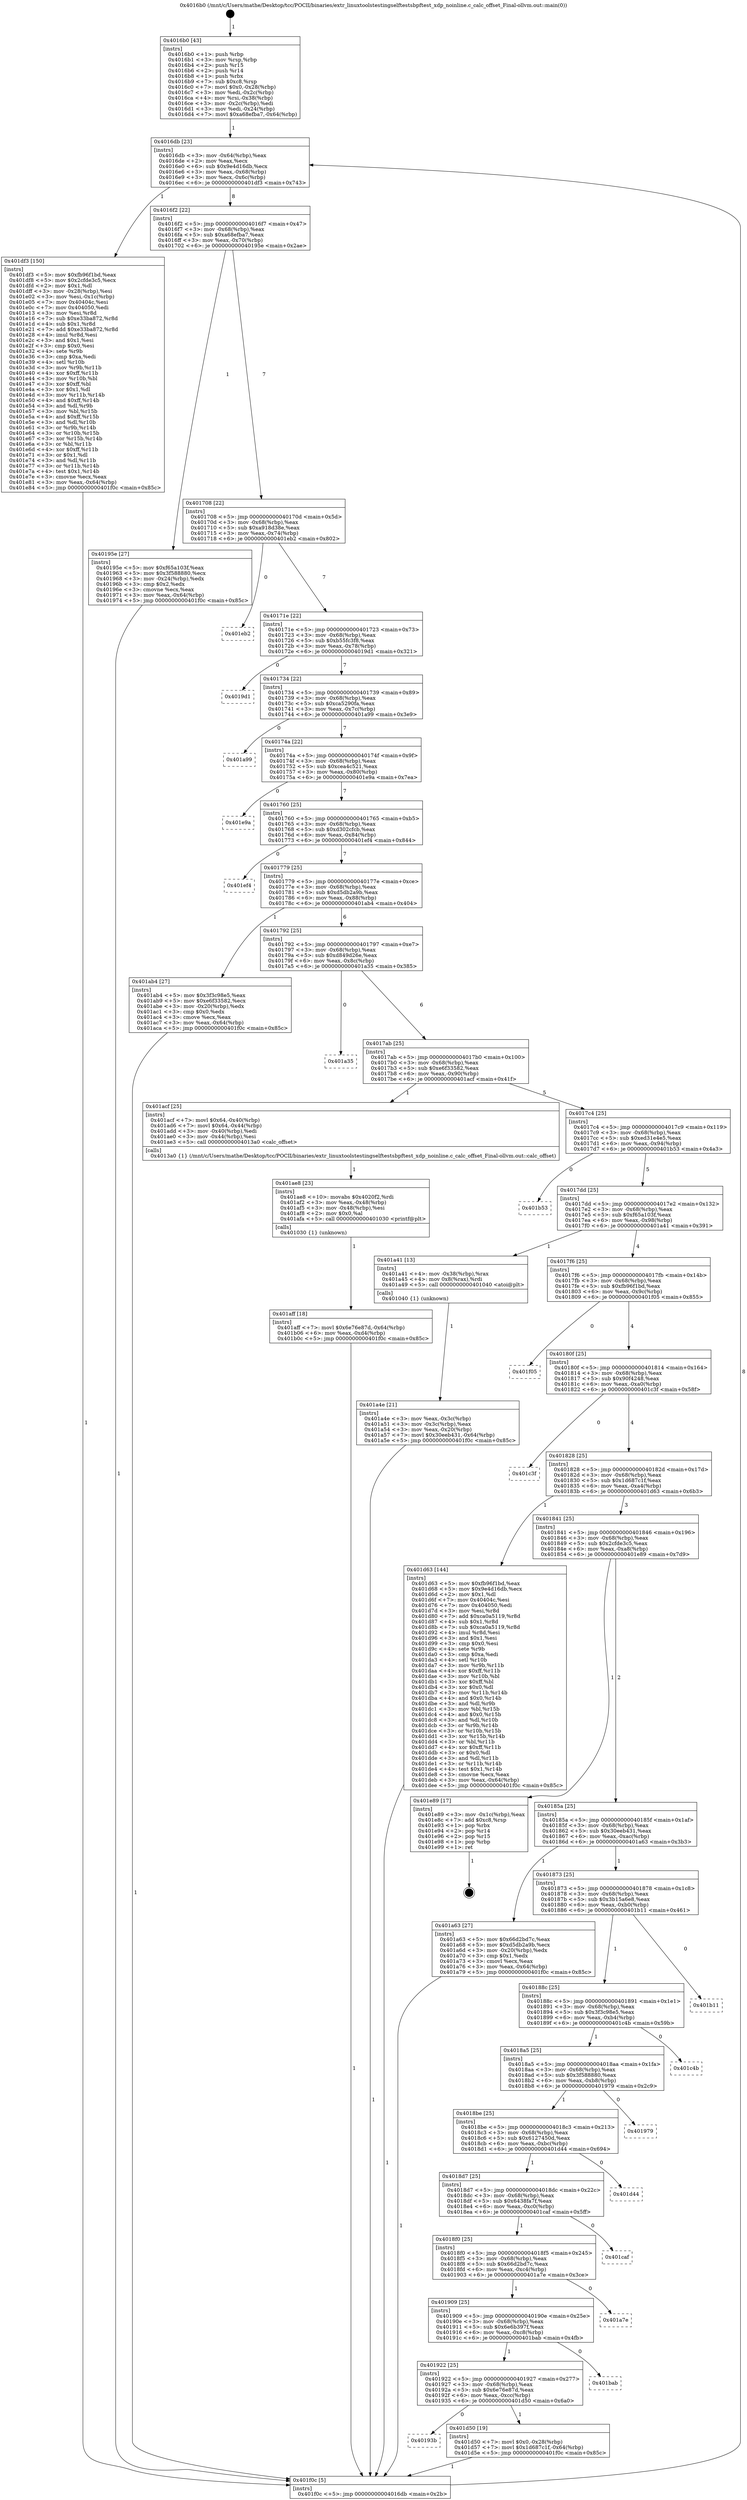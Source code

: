 digraph "0x4016b0" {
  label = "0x4016b0 (/mnt/c/Users/mathe/Desktop/tcc/POCII/binaries/extr_linuxtoolstestingselftestsbpftest_xdp_noinline.c_calc_offset_Final-ollvm.out::main(0))"
  labelloc = "t"
  node[shape=record]

  Entry [label="",width=0.3,height=0.3,shape=circle,fillcolor=black,style=filled]
  "0x4016db" [label="{
     0x4016db [23]\l
     | [instrs]\l
     &nbsp;&nbsp;0x4016db \<+3\>: mov -0x64(%rbp),%eax\l
     &nbsp;&nbsp;0x4016de \<+2\>: mov %eax,%ecx\l
     &nbsp;&nbsp;0x4016e0 \<+6\>: sub $0x9e4d16db,%ecx\l
     &nbsp;&nbsp;0x4016e6 \<+3\>: mov %eax,-0x68(%rbp)\l
     &nbsp;&nbsp;0x4016e9 \<+3\>: mov %ecx,-0x6c(%rbp)\l
     &nbsp;&nbsp;0x4016ec \<+6\>: je 0000000000401df3 \<main+0x743\>\l
  }"]
  "0x401df3" [label="{
     0x401df3 [150]\l
     | [instrs]\l
     &nbsp;&nbsp;0x401df3 \<+5\>: mov $0xfb96f1bd,%eax\l
     &nbsp;&nbsp;0x401df8 \<+5\>: mov $0x2cfde3c5,%ecx\l
     &nbsp;&nbsp;0x401dfd \<+2\>: mov $0x1,%dl\l
     &nbsp;&nbsp;0x401dff \<+3\>: mov -0x28(%rbp),%esi\l
     &nbsp;&nbsp;0x401e02 \<+3\>: mov %esi,-0x1c(%rbp)\l
     &nbsp;&nbsp;0x401e05 \<+7\>: mov 0x40404c,%esi\l
     &nbsp;&nbsp;0x401e0c \<+7\>: mov 0x404050,%edi\l
     &nbsp;&nbsp;0x401e13 \<+3\>: mov %esi,%r8d\l
     &nbsp;&nbsp;0x401e16 \<+7\>: sub $0xe33ba872,%r8d\l
     &nbsp;&nbsp;0x401e1d \<+4\>: sub $0x1,%r8d\l
     &nbsp;&nbsp;0x401e21 \<+7\>: add $0xe33ba872,%r8d\l
     &nbsp;&nbsp;0x401e28 \<+4\>: imul %r8d,%esi\l
     &nbsp;&nbsp;0x401e2c \<+3\>: and $0x1,%esi\l
     &nbsp;&nbsp;0x401e2f \<+3\>: cmp $0x0,%esi\l
     &nbsp;&nbsp;0x401e32 \<+4\>: sete %r9b\l
     &nbsp;&nbsp;0x401e36 \<+3\>: cmp $0xa,%edi\l
     &nbsp;&nbsp;0x401e39 \<+4\>: setl %r10b\l
     &nbsp;&nbsp;0x401e3d \<+3\>: mov %r9b,%r11b\l
     &nbsp;&nbsp;0x401e40 \<+4\>: xor $0xff,%r11b\l
     &nbsp;&nbsp;0x401e44 \<+3\>: mov %r10b,%bl\l
     &nbsp;&nbsp;0x401e47 \<+3\>: xor $0xff,%bl\l
     &nbsp;&nbsp;0x401e4a \<+3\>: xor $0x1,%dl\l
     &nbsp;&nbsp;0x401e4d \<+3\>: mov %r11b,%r14b\l
     &nbsp;&nbsp;0x401e50 \<+4\>: and $0xff,%r14b\l
     &nbsp;&nbsp;0x401e54 \<+3\>: and %dl,%r9b\l
     &nbsp;&nbsp;0x401e57 \<+3\>: mov %bl,%r15b\l
     &nbsp;&nbsp;0x401e5a \<+4\>: and $0xff,%r15b\l
     &nbsp;&nbsp;0x401e5e \<+3\>: and %dl,%r10b\l
     &nbsp;&nbsp;0x401e61 \<+3\>: or %r9b,%r14b\l
     &nbsp;&nbsp;0x401e64 \<+3\>: or %r10b,%r15b\l
     &nbsp;&nbsp;0x401e67 \<+3\>: xor %r15b,%r14b\l
     &nbsp;&nbsp;0x401e6a \<+3\>: or %bl,%r11b\l
     &nbsp;&nbsp;0x401e6d \<+4\>: xor $0xff,%r11b\l
     &nbsp;&nbsp;0x401e71 \<+3\>: or $0x1,%dl\l
     &nbsp;&nbsp;0x401e74 \<+3\>: and %dl,%r11b\l
     &nbsp;&nbsp;0x401e77 \<+3\>: or %r11b,%r14b\l
     &nbsp;&nbsp;0x401e7a \<+4\>: test $0x1,%r14b\l
     &nbsp;&nbsp;0x401e7e \<+3\>: cmovne %ecx,%eax\l
     &nbsp;&nbsp;0x401e81 \<+3\>: mov %eax,-0x64(%rbp)\l
     &nbsp;&nbsp;0x401e84 \<+5\>: jmp 0000000000401f0c \<main+0x85c\>\l
  }"]
  "0x4016f2" [label="{
     0x4016f2 [22]\l
     | [instrs]\l
     &nbsp;&nbsp;0x4016f2 \<+5\>: jmp 00000000004016f7 \<main+0x47\>\l
     &nbsp;&nbsp;0x4016f7 \<+3\>: mov -0x68(%rbp),%eax\l
     &nbsp;&nbsp;0x4016fa \<+5\>: sub $0xa68efba7,%eax\l
     &nbsp;&nbsp;0x4016ff \<+3\>: mov %eax,-0x70(%rbp)\l
     &nbsp;&nbsp;0x401702 \<+6\>: je 000000000040195e \<main+0x2ae\>\l
  }"]
  Exit [label="",width=0.3,height=0.3,shape=circle,fillcolor=black,style=filled,peripheries=2]
  "0x40195e" [label="{
     0x40195e [27]\l
     | [instrs]\l
     &nbsp;&nbsp;0x40195e \<+5\>: mov $0xf65a103f,%eax\l
     &nbsp;&nbsp;0x401963 \<+5\>: mov $0x3f588880,%ecx\l
     &nbsp;&nbsp;0x401968 \<+3\>: mov -0x24(%rbp),%edx\l
     &nbsp;&nbsp;0x40196b \<+3\>: cmp $0x2,%edx\l
     &nbsp;&nbsp;0x40196e \<+3\>: cmovne %ecx,%eax\l
     &nbsp;&nbsp;0x401971 \<+3\>: mov %eax,-0x64(%rbp)\l
     &nbsp;&nbsp;0x401974 \<+5\>: jmp 0000000000401f0c \<main+0x85c\>\l
  }"]
  "0x401708" [label="{
     0x401708 [22]\l
     | [instrs]\l
     &nbsp;&nbsp;0x401708 \<+5\>: jmp 000000000040170d \<main+0x5d\>\l
     &nbsp;&nbsp;0x40170d \<+3\>: mov -0x68(%rbp),%eax\l
     &nbsp;&nbsp;0x401710 \<+5\>: sub $0xa918d38e,%eax\l
     &nbsp;&nbsp;0x401715 \<+3\>: mov %eax,-0x74(%rbp)\l
     &nbsp;&nbsp;0x401718 \<+6\>: je 0000000000401eb2 \<main+0x802\>\l
  }"]
  "0x401f0c" [label="{
     0x401f0c [5]\l
     | [instrs]\l
     &nbsp;&nbsp;0x401f0c \<+5\>: jmp 00000000004016db \<main+0x2b\>\l
  }"]
  "0x4016b0" [label="{
     0x4016b0 [43]\l
     | [instrs]\l
     &nbsp;&nbsp;0x4016b0 \<+1\>: push %rbp\l
     &nbsp;&nbsp;0x4016b1 \<+3\>: mov %rsp,%rbp\l
     &nbsp;&nbsp;0x4016b4 \<+2\>: push %r15\l
     &nbsp;&nbsp;0x4016b6 \<+2\>: push %r14\l
     &nbsp;&nbsp;0x4016b8 \<+1\>: push %rbx\l
     &nbsp;&nbsp;0x4016b9 \<+7\>: sub $0xc8,%rsp\l
     &nbsp;&nbsp;0x4016c0 \<+7\>: movl $0x0,-0x28(%rbp)\l
     &nbsp;&nbsp;0x4016c7 \<+3\>: mov %edi,-0x2c(%rbp)\l
     &nbsp;&nbsp;0x4016ca \<+4\>: mov %rsi,-0x38(%rbp)\l
     &nbsp;&nbsp;0x4016ce \<+3\>: mov -0x2c(%rbp),%edi\l
     &nbsp;&nbsp;0x4016d1 \<+3\>: mov %edi,-0x24(%rbp)\l
     &nbsp;&nbsp;0x4016d4 \<+7\>: movl $0xa68efba7,-0x64(%rbp)\l
  }"]
  "0x40193b" [label="{
     0x40193b\l
  }", style=dashed]
  "0x401eb2" [label="{
     0x401eb2\l
  }", style=dashed]
  "0x40171e" [label="{
     0x40171e [22]\l
     | [instrs]\l
     &nbsp;&nbsp;0x40171e \<+5\>: jmp 0000000000401723 \<main+0x73\>\l
     &nbsp;&nbsp;0x401723 \<+3\>: mov -0x68(%rbp),%eax\l
     &nbsp;&nbsp;0x401726 \<+5\>: sub $0xb55fc3f8,%eax\l
     &nbsp;&nbsp;0x40172b \<+3\>: mov %eax,-0x78(%rbp)\l
     &nbsp;&nbsp;0x40172e \<+6\>: je 00000000004019d1 \<main+0x321\>\l
  }"]
  "0x401d50" [label="{
     0x401d50 [19]\l
     | [instrs]\l
     &nbsp;&nbsp;0x401d50 \<+7\>: movl $0x0,-0x28(%rbp)\l
     &nbsp;&nbsp;0x401d57 \<+7\>: movl $0x1d687c1f,-0x64(%rbp)\l
     &nbsp;&nbsp;0x401d5e \<+5\>: jmp 0000000000401f0c \<main+0x85c\>\l
  }"]
  "0x4019d1" [label="{
     0x4019d1\l
  }", style=dashed]
  "0x401734" [label="{
     0x401734 [22]\l
     | [instrs]\l
     &nbsp;&nbsp;0x401734 \<+5\>: jmp 0000000000401739 \<main+0x89\>\l
     &nbsp;&nbsp;0x401739 \<+3\>: mov -0x68(%rbp),%eax\l
     &nbsp;&nbsp;0x40173c \<+5\>: sub $0xca5290fa,%eax\l
     &nbsp;&nbsp;0x401741 \<+3\>: mov %eax,-0x7c(%rbp)\l
     &nbsp;&nbsp;0x401744 \<+6\>: je 0000000000401a99 \<main+0x3e9\>\l
  }"]
  "0x401922" [label="{
     0x401922 [25]\l
     | [instrs]\l
     &nbsp;&nbsp;0x401922 \<+5\>: jmp 0000000000401927 \<main+0x277\>\l
     &nbsp;&nbsp;0x401927 \<+3\>: mov -0x68(%rbp),%eax\l
     &nbsp;&nbsp;0x40192a \<+5\>: sub $0x6e76e87d,%eax\l
     &nbsp;&nbsp;0x40192f \<+6\>: mov %eax,-0xcc(%rbp)\l
     &nbsp;&nbsp;0x401935 \<+6\>: je 0000000000401d50 \<main+0x6a0\>\l
  }"]
  "0x401a99" [label="{
     0x401a99\l
  }", style=dashed]
  "0x40174a" [label="{
     0x40174a [22]\l
     | [instrs]\l
     &nbsp;&nbsp;0x40174a \<+5\>: jmp 000000000040174f \<main+0x9f\>\l
     &nbsp;&nbsp;0x40174f \<+3\>: mov -0x68(%rbp),%eax\l
     &nbsp;&nbsp;0x401752 \<+5\>: sub $0xcea4c521,%eax\l
     &nbsp;&nbsp;0x401757 \<+3\>: mov %eax,-0x80(%rbp)\l
     &nbsp;&nbsp;0x40175a \<+6\>: je 0000000000401e9a \<main+0x7ea\>\l
  }"]
  "0x401bab" [label="{
     0x401bab\l
  }", style=dashed]
  "0x401e9a" [label="{
     0x401e9a\l
  }", style=dashed]
  "0x401760" [label="{
     0x401760 [25]\l
     | [instrs]\l
     &nbsp;&nbsp;0x401760 \<+5\>: jmp 0000000000401765 \<main+0xb5\>\l
     &nbsp;&nbsp;0x401765 \<+3\>: mov -0x68(%rbp),%eax\l
     &nbsp;&nbsp;0x401768 \<+5\>: sub $0xd302cfcb,%eax\l
     &nbsp;&nbsp;0x40176d \<+6\>: mov %eax,-0x84(%rbp)\l
     &nbsp;&nbsp;0x401773 \<+6\>: je 0000000000401ef4 \<main+0x844\>\l
  }"]
  "0x401909" [label="{
     0x401909 [25]\l
     | [instrs]\l
     &nbsp;&nbsp;0x401909 \<+5\>: jmp 000000000040190e \<main+0x25e\>\l
     &nbsp;&nbsp;0x40190e \<+3\>: mov -0x68(%rbp),%eax\l
     &nbsp;&nbsp;0x401911 \<+5\>: sub $0x6e6b397f,%eax\l
     &nbsp;&nbsp;0x401916 \<+6\>: mov %eax,-0xc8(%rbp)\l
     &nbsp;&nbsp;0x40191c \<+6\>: je 0000000000401bab \<main+0x4fb\>\l
  }"]
  "0x401ef4" [label="{
     0x401ef4\l
  }", style=dashed]
  "0x401779" [label="{
     0x401779 [25]\l
     | [instrs]\l
     &nbsp;&nbsp;0x401779 \<+5\>: jmp 000000000040177e \<main+0xce\>\l
     &nbsp;&nbsp;0x40177e \<+3\>: mov -0x68(%rbp),%eax\l
     &nbsp;&nbsp;0x401781 \<+5\>: sub $0xd5db2a9b,%eax\l
     &nbsp;&nbsp;0x401786 \<+6\>: mov %eax,-0x88(%rbp)\l
     &nbsp;&nbsp;0x40178c \<+6\>: je 0000000000401ab4 \<main+0x404\>\l
  }"]
  "0x401a7e" [label="{
     0x401a7e\l
  }", style=dashed]
  "0x401ab4" [label="{
     0x401ab4 [27]\l
     | [instrs]\l
     &nbsp;&nbsp;0x401ab4 \<+5\>: mov $0x3f3c98e5,%eax\l
     &nbsp;&nbsp;0x401ab9 \<+5\>: mov $0xe6f33582,%ecx\l
     &nbsp;&nbsp;0x401abe \<+3\>: mov -0x20(%rbp),%edx\l
     &nbsp;&nbsp;0x401ac1 \<+3\>: cmp $0x0,%edx\l
     &nbsp;&nbsp;0x401ac4 \<+3\>: cmove %ecx,%eax\l
     &nbsp;&nbsp;0x401ac7 \<+3\>: mov %eax,-0x64(%rbp)\l
     &nbsp;&nbsp;0x401aca \<+5\>: jmp 0000000000401f0c \<main+0x85c\>\l
  }"]
  "0x401792" [label="{
     0x401792 [25]\l
     | [instrs]\l
     &nbsp;&nbsp;0x401792 \<+5\>: jmp 0000000000401797 \<main+0xe7\>\l
     &nbsp;&nbsp;0x401797 \<+3\>: mov -0x68(%rbp),%eax\l
     &nbsp;&nbsp;0x40179a \<+5\>: sub $0xd849d26e,%eax\l
     &nbsp;&nbsp;0x40179f \<+6\>: mov %eax,-0x8c(%rbp)\l
     &nbsp;&nbsp;0x4017a5 \<+6\>: je 0000000000401a35 \<main+0x385\>\l
  }"]
  "0x4018f0" [label="{
     0x4018f0 [25]\l
     | [instrs]\l
     &nbsp;&nbsp;0x4018f0 \<+5\>: jmp 00000000004018f5 \<main+0x245\>\l
     &nbsp;&nbsp;0x4018f5 \<+3\>: mov -0x68(%rbp),%eax\l
     &nbsp;&nbsp;0x4018f8 \<+5\>: sub $0x66d2bd7c,%eax\l
     &nbsp;&nbsp;0x4018fd \<+6\>: mov %eax,-0xc4(%rbp)\l
     &nbsp;&nbsp;0x401903 \<+6\>: je 0000000000401a7e \<main+0x3ce\>\l
  }"]
  "0x401a35" [label="{
     0x401a35\l
  }", style=dashed]
  "0x4017ab" [label="{
     0x4017ab [25]\l
     | [instrs]\l
     &nbsp;&nbsp;0x4017ab \<+5\>: jmp 00000000004017b0 \<main+0x100\>\l
     &nbsp;&nbsp;0x4017b0 \<+3\>: mov -0x68(%rbp),%eax\l
     &nbsp;&nbsp;0x4017b3 \<+5\>: sub $0xe6f33582,%eax\l
     &nbsp;&nbsp;0x4017b8 \<+6\>: mov %eax,-0x90(%rbp)\l
     &nbsp;&nbsp;0x4017be \<+6\>: je 0000000000401acf \<main+0x41f\>\l
  }"]
  "0x401caf" [label="{
     0x401caf\l
  }", style=dashed]
  "0x401acf" [label="{
     0x401acf [25]\l
     | [instrs]\l
     &nbsp;&nbsp;0x401acf \<+7\>: movl $0x64,-0x40(%rbp)\l
     &nbsp;&nbsp;0x401ad6 \<+7\>: movl $0x64,-0x44(%rbp)\l
     &nbsp;&nbsp;0x401add \<+3\>: mov -0x40(%rbp),%edi\l
     &nbsp;&nbsp;0x401ae0 \<+3\>: mov -0x44(%rbp),%esi\l
     &nbsp;&nbsp;0x401ae3 \<+5\>: call 00000000004013a0 \<calc_offset\>\l
     | [calls]\l
     &nbsp;&nbsp;0x4013a0 \{1\} (/mnt/c/Users/mathe/Desktop/tcc/POCII/binaries/extr_linuxtoolstestingselftestsbpftest_xdp_noinline.c_calc_offset_Final-ollvm.out::calc_offset)\l
  }"]
  "0x4017c4" [label="{
     0x4017c4 [25]\l
     | [instrs]\l
     &nbsp;&nbsp;0x4017c4 \<+5\>: jmp 00000000004017c9 \<main+0x119\>\l
     &nbsp;&nbsp;0x4017c9 \<+3\>: mov -0x68(%rbp),%eax\l
     &nbsp;&nbsp;0x4017cc \<+5\>: sub $0xed31e4e5,%eax\l
     &nbsp;&nbsp;0x4017d1 \<+6\>: mov %eax,-0x94(%rbp)\l
     &nbsp;&nbsp;0x4017d7 \<+6\>: je 0000000000401b53 \<main+0x4a3\>\l
  }"]
  "0x4018d7" [label="{
     0x4018d7 [25]\l
     | [instrs]\l
     &nbsp;&nbsp;0x4018d7 \<+5\>: jmp 00000000004018dc \<main+0x22c\>\l
     &nbsp;&nbsp;0x4018dc \<+3\>: mov -0x68(%rbp),%eax\l
     &nbsp;&nbsp;0x4018df \<+5\>: sub $0x6438fa7f,%eax\l
     &nbsp;&nbsp;0x4018e4 \<+6\>: mov %eax,-0xc0(%rbp)\l
     &nbsp;&nbsp;0x4018ea \<+6\>: je 0000000000401caf \<main+0x5ff\>\l
  }"]
  "0x401b53" [label="{
     0x401b53\l
  }", style=dashed]
  "0x4017dd" [label="{
     0x4017dd [25]\l
     | [instrs]\l
     &nbsp;&nbsp;0x4017dd \<+5\>: jmp 00000000004017e2 \<main+0x132\>\l
     &nbsp;&nbsp;0x4017e2 \<+3\>: mov -0x68(%rbp),%eax\l
     &nbsp;&nbsp;0x4017e5 \<+5\>: sub $0xf65a103f,%eax\l
     &nbsp;&nbsp;0x4017ea \<+6\>: mov %eax,-0x98(%rbp)\l
     &nbsp;&nbsp;0x4017f0 \<+6\>: je 0000000000401a41 \<main+0x391\>\l
  }"]
  "0x401d44" [label="{
     0x401d44\l
  }", style=dashed]
  "0x401a41" [label="{
     0x401a41 [13]\l
     | [instrs]\l
     &nbsp;&nbsp;0x401a41 \<+4\>: mov -0x38(%rbp),%rax\l
     &nbsp;&nbsp;0x401a45 \<+4\>: mov 0x8(%rax),%rdi\l
     &nbsp;&nbsp;0x401a49 \<+5\>: call 0000000000401040 \<atoi@plt\>\l
     | [calls]\l
     &nbsp;&nbsp;0x401040 \{1\} (unknown)\l
  }"]
  "0x4017f6" [label="{
     0x4017f6 [25]\l
     | [instrs]\l
     &nbsp;&nbsp;0x4017f6 \<+5\>: jmp 00000000004017fb \<main+0x14b\>\l
     &nbsp;&nbsp;0x4017fb \<+3\>: mov -0x68(%rbp),%eax\l
     &nbsp;&nbsp;0x4017fe \<+5\>: sub $0xfb96f1bd,%eax\l
     &nbsp;&nbsp;0x401803 \<+6\>: mov %eax,-0x9c(%rbp)\l
     &nbsp;&nbsp;0x401809 \<+6\>: je 0000000000401f05 \<main+0x855\>\l
  }"]
  "0x401a4e" [label="{
     0x401a4e [21]\l
     | [instrs]\l
     &nbsp;&nbsp;0x401a4e \<+3\>: mov %eax,-0x3c(%rbp)\l
     &nbsp;&nbsp;0x401a51 \<+3\>: mov -0x3c(%rbp),%eax\l
     &nbsp;&nbsp;0x401a54 \<+3\>: mov %eax,-0x20(%rbp)\l
     &nbsp;&nbsp;0x401a57 \<+7\>: movl $0x30eeb431,-0x64(%rbp)\l
     &nbsp;&nbsp;0x401a5e \<+5\>: jmp 0000000000401f0c \<main+0x85c\>\l
  }"]
  "0x4018be" [label="{
     0x4018be [25]\l
     | [instrs]\l
     &nbsp;&nbsp;0x4018be \<+5\>: jmp 00000000004018c3 \<main+0x213\>\l
     &nbsp;&nbsp;0x4018c3 \<+3\>: mov -0x68(%rbp),%eax\l
     &nbsp;&nbsp;0x4018c6 \<+5\>: sub $0x6127450d,%eax\l
     &nbsp;&nbsp;0x4018cb \<+6\>: mov %eax,-0xbc(%rbp)\l
     &nbsp;&nbsp;0x4018d1 \<+6\>: je 0000000000401d44 \<main+0x694\>\l
  }"]
  "0x401f05" [label="{
     0x401f05\l
  }", style=dashed]
  "0x40180f" [label="{
     0x40180f [25]\l
     | [instrs]\l
     &nbsp;&nbsp;0x40180f \<+5\>: jmp 0000000000401814 \<main+0x164\>\l
     &nbsp;&nbsp;0x401814 \<+3\>: mov -0x68(%rbp),%eax\l
     &nbsp;&nbsp;0x401817 \<+5\>: sub $0x90f4248,%eax\l
     &nbsp;&nbsp;0x40181c \<+6\>: mov %eax,-0xa0(%rbp)\l
     &nbsp;&nbsp;0x401822 \<+6\>: je 0000000000401c3f \<main+0x58f\>\l
  }"]
  "0x401979" [label="{
     0x401979\l
  }", style=dashed]
  "0x401c3f" [label="{
     0x401c3f\l
  }", style=dashed]
  "0x401828" [label="{
     0x401828 [25]\l
     | [instrs]\l
     &nbsp;&nbsp;0x401828 \<+5\>: jmp 000000000040182d \<main+0x17d\>\l
     &nbsp;&nbsp;0x40182d \<+3\>: mov -0x68(%rbp),%eax\l
     &nbsp;&nbsp;0x401830 \<+5\>: sub $0x1d687c1f,%eax\l
     &nbsp;&nbsp;0x401835 \<+6\>: mov %eax,-0xa4(%rbp)\l
     &nbsp;&nbsp;0x40183b \<+6\>: je 0000000000401d63 \<main+0x6b3\>\l
  }"]
  "0x4018a5" [label="{
     0x4018a5 [25]\l
     | [instrs]\l
     &nbsp;&nbsp;0x4018a5 \<+5\>: jmp 00000000004018aa \<main+0x1fa\>\l
     &nbsp;&nbsp;0x4018aa \<+3\>: mov -0x68(%rbp),%eax\l
     &nbsp;&nbsp;0x4018ad \<+5\>: sub $0x3f588880,%eax\l
     &nbsp;&nbsp;0x4018b2 \<+6\>: mov %eax,-0xb8(%rbp)\l
     &nbsp;&nbsp;0x4018b8 \<+6\>: je 0000000000401979 \<main+0x2c9\>\l
  }"]
  "0x401d63" [label="{
     0x401d63 [144]\l
     | [instrs]\l
     &nbsp;&nbsp;0x401d63 \<+5\>: mov $0xfb96f1bd,%eax\l
     &nbsp;&nbsp;0x401d68 \<+5\>: mov $0x9e4d16db,%ecx\l
     &nbsp;&nbsp;0x401d6d \<+2\>: mov $0x1,%dl\l
     &nbsp;&nbsp;0x401d6f \<+7\>: mov 0x40404c,%esi\l
     &nbsp;&nbsp;0x401d76 \<+7\>: mov 0x404050,%edi\l
     &nbsp;&nbsp;0x401d7d \<+3\>: mov %esi,%r8d\l
     &nbsp;&nbsp;0x401d80 \<+7\>: add $0xca0a5119,%r8d\l
     &nbsp;&nbsp;0x401d87 \<+4\>: sub $0x1,%r8d\l
     &nbsp;&nbsp;0x401d8b \<+7\>: sub $0xca0a5119,%r8d\l
     &nbsp;&nbsp;0x401d92 \<+4\>: imul %r8d,%esi\l
     &nbsp;&nbsp;0x401d96 \<+3\>: and $0x1,%esi\l
     &nbsp;&nbsp;0x401d99 \<+3\>: cmp $0x0,%esi\l
     &nbsp;&nbsp;0x401d9c \<+4\>: sete %r9b\l
     &nbsp;&nbsp;0x401da0 \<+3\>: cmp $0xa,%edi\l
     &nbsp;&nbsp;0x401da3 \<+4\>: setl %r10b\l
     &nbsp;&nbsp;0x401da7 \<+3\>: mov %r9b,%r11b\l
     &nbsp;&nbsp;0x401daa \<+4\>: xor $0xff,%r11b\l
     &nbsp;&nbsp;0x401dae \<+3\>: mov %r10b,%bl\l
     &nbsp;&nbsp;0x401db1 \<+3\>: xor $0xff,%bl\l
     &nbsp;&nbsp;0x401db4 \<+3\>: xor $0x0,%dl\l
     &nbsp;&nbsp;0x401db7 \<+3\>: mov %r11b,%r14b\l
     &nbsp;&nbsp;0x401dba \<+4\>: and $0x0,%r14b\l
     &nbsp;&nbsp;0x401dbe \<+3\>: and %dl,%r9b\l
     &nbsp;&nbsp;0x401dc1 \<+3\>: mov %bl,%r15b\l
     &nbsp;&nbsp;0x401dc4 \<+4\>: and $0x0,%r15b\l
     &nbsp;&nbsp;0x401dc8 \<+3\>: and %dl,%r10b\l
     &nbsp;&nbsp;0x401dcb \<+3\>: or %r9b,%r14b\l
     &nbsp;&nbsp;0x401dce \<+3\>: or %r10b,%r15b\l
     &nbsp;&nbsp;0x401dd1 \<+3\>: xor %r15b,%r14b\l
     &nbsp;&nbsp;0x401dd4 \<+3\>: or %bl,%r11b\l
     &nbsp;&nbsp;0x401dd7 \<+4\>: xor $0xff,%r11b\l
     &nbsp;&nbsp;0x401ddb \<+3\>: or $0x0,%dl\l
     &nbsp;&nbsp;0x401dde \<+3\>: and %dl,%r11b\l
     &nbsp;&nbsp;0x401de1 \<+3\>: or %r11b,%r14b\l
     &nbsp;&nbsp;0x401de4 \<+4\>: test $0x1,%r14b\l
     &nbsp;&nbsp;0x401de8 \<+3\>: cmovne %ecx,%eax\l
     &nbsp;&nbsp;0x401deb \<+3\>: mov %eax,-0x64(%rbp)\l
     &nbsp;&nbsp;0x401dee \<+5\>: jmp 0000000000401f0c \<main+0x85c\>\l
  }"]
  "0x401841" [label="{
     0x401841 [25]\l
     | [instrs]\l
     &nbsp;&nbsp;0x401841 \<+5\>: jmp 0000000000401846 \<main+0x196\>\l
     &nbsp;&nbsp;0x401846 \<+3\>: mov -0x68(%rbp),%eax\l
     &nbsp;&nbsp;0x401849 \<+5\>: sub $0x2cfde3c5,%eax\l
     &nbsp;&nbsp;0x40184e \<+6\>: mov %eax,-0xa8(%rbp)\l
     &nbsp;&nbsp;0x401854 \<+6\>: je 0000000000401e89 \<main+0x7d9\>\l
  }"]
  "0x401c4b" [label="{
     0x401c4b\l
  }", style=dashed]
  "0x401e89" [label="{
     0x401e89 [17]\l
     | [instrs]\l
     &nbsp;&nbsp;0x401e89 \<+3\>: mov -0x1c(%rbp),%eax\l
     &nbsp;&nbsp;0x401e8c \<+7\>: add $0xc8,%rsp\l
     &nbsp;&nbsp;0x401e93 \<+1\>: pop %rbx\l
     &nbsp;&nbsp;0x401e94 \<+2\>: pop %r14\l
     &nbsp;&nbsp;0x401e96 \<+2\>: pop %r15\l
     &nbsp;&nbsp;0x401e98 \<+1\>: pop %rbp\l
     &nbsp;&nbsp;0x401e99 \<+1\>: ret\l
  }"]
  "0x40185a" [label="{
     0x40185a [25]\l
     | [instrs]\l
     &nbsp;&nbsp;0x40185a \<+5\>: jmp 000000000040185f \<main+0x1af\>\l
     &nbsp;&nbsp;0x40185f \<+3\>: mov -0x68(%rbp),%eax\l
     &nbsp;&nbsp;0x401862 \<+5\>: sub $0x30eeb431,%eax\l
     &nbsp;&nbsp;0x401867 \<+6\>: mov %eax,-0xac(%rbp)\l
     &nbsp;&nbsp;0x40186d \<+6\>: je 0000000000401a63 \<main+0x3b3\>\l
  }"]
  "0x40188c" [label="{
     0x40188c [25]\l
     | [instrs]\l
     &nbsp;&nbsp;0x40188c \<+5\>: jmp 0000000000401891 \<main+0x1e1\>\l
     &nbsp;&nbsp;0x401891 \<+3\>: mov -0x68(%rbp),%eax\l
     &nbsp;&nbsp;0x401894 \<+5\>: sub $0x3f3c98e5,%eax\l
     &nbsp;&nbsp;0x401899 \<+6\>: mov %eax,-0xb4(%rbp)\l
     &nbsp;&nbsp;0x40189f \<+6\>: je 0000000000401c4b \<main+0x59b\>\l
  }"]
  "0x401a63" [label="{
     0x401a63 [27]\l
     | [instrs]\l
     &nbsp;&nbsp;0x401a63 \<+5\>: mov $0x66d2bd7c,%eax\l
     &nbsp;&nbsp;0x401a68 \<+5\>: mov $0xd5db2a9b,%ecx\l
     &nbsp;&nbsp;0x401a6d \<+3\>: mov -0x20(%rbp),%edx\l
     &nbsp;&nbsp;0x401a70 \<+3\>: cmp $0x1,%edx\l
     &nbsp;&nbsp;0x401a73 \<+3\>: cmovl %ecx,%eax\l
     &nbsp;&nbsp;0x401a76 \<+3\>: mov %eax,-0x64(%rbp)\l
     &nbsp;&nbsp;0x401a79 \<+5\>: jmp 0000000000401f0c \<main+0x85c\>\l
  }"]
  "0x401873" [label="{
     0x401873 [25]\l
     | [instrs]\l
     &nbsp;&nbsp;0x401873 \<+5\>: jmp 0000000000401878 \<main+0x1c8\>\l
     &nbsp;&nbsp;0x401878 \<+3\>: mov -0x68(%rbp),%eax\l
     &nbsp;&nbsp;0x40187b \<+5\>: sub $0x3b15a6e8,%eax\l
     &nbsp;&nbsp;0x401880 \<+6\>: mov %eax,-0xb0(%rbp)\l
     &nbsp;&nbsp;0x401886 \<+6\>: je 0000000000401b11 \<main+0x461\>\l
  }"]
  "0x401ae8" [label="{
     0x401ae8 [23]\l
     | [instrs]\l
     &nbsp;&nbsp;0x401ae8 \<+10\>: movabs $0x4020f2,%rdi\l
     &nbsp;&nbsp;0x401af2 \<+3\>: mov %eax,-0x48(%rbp)\l
     &nbsp;&nbsp;0x401af5 \<+3\>: mov -0x48(%rbp),%esi\l
     &nbsp;&nbsp;0x401af8 \<+2\>: mov $0x0,%al\l
     &nbsp;&nbsp;0x401afa \<+5\>: call 0000000000401030 \<printf@plt\>\l
     | [calls]\l
     &nbsp;&nbsp;0x401030 \{1\} (unknown)\l
  }"]
  "0x401aff" [label="{
     0x401aff [18]\l
     | [instrs]\l
     &nbsp;&nbsp;0x401aff \<+7\>: movl $0x6e76e87d,-0x64(%rbp)\l
     &nbsp;&nbsp;0x401b06 \<+6\>: mov %eax,-0xd4(%rbp)\l
     &nbsp;&nbsp;0x401b0c \<+5\>: jmp 0000000000401f0c \<main+0x85c\>\l
  }"]
  "0x401b11" [label="{
     0x401b11\l
  }", style=dashed]
  Entry -> "0x4016b0" [label=" 1"]
  "0x4016db" -> "0x401df3" [label=" 1"]
  "0x4016db" -> "0x4016f2" [label=" 8"]
  "0x401e89" -> Exit [label=" 1"]
  "0x4016f2" -> "0x40195e" [label=" 1"]
  "0x4016f2" -> "0x401708" [label=" 7"]
  "0x40195e" -> "0x401f0c" [label=" 1"]
  "0x4016b0" -> "0x4016db" [label=" 1"]
  "0x401f0c" -> "0x4016db" [label=" 8"]
  "0x401df3" -> "0x401f0c" [label=" 1"]
  "0x401708" -> "0x401eb2" [label=" 0"]
  "0x401708" -> "0x40171e" [label=" 7"]
  "0x401d63" -> "0x401f0c" [label=" 1"]
  "0x40171e" -> "0x4019d1" [label=" 0"]
  "0x40171e" -> "0x401734" [label=" 7"]
  "0x401d50" -> "0x401f0c" [label=" 1"]
  "0x401734" -> "0x401a99" [label=" 0"]
  "0x401734" -> "0x40174a" [label=" 7"]
  "0x401922" -> "0x401d50" [label=" 1"]
  "0x40174a" -> "0x401e9a" [label=" 0"]
  "0x40174a" -> "0x401760" [label=" 7"]
  "0x401922" -> "0x40193b" [label=" 0"]
  "0x401760" -> "0x401ef4" [label=" 0"]
  "0x401760" -> "0x401779" [label=" 7"]
  "0x401909" -> "0x401bab" [label=" 0"]
  "0x401779" -> "0x401ab4" [label=" 1"]
  "0x401779" -> "0x401792" [label=" 6"]
  "0x401909" -> "0x401922" [label=" 1"]
  "0x401792" -> "0x401a35" [label=" 0"]
  "0x401792" -> "0x4017ab" [label=" 6"]
  "0x4018f0" -> "0x401a7e" [label=" 0"]
  "0x4017ab" -> "0x401acf" [label=" 1"]
  "0x4017ab" -> "0x4017c4" [label=" 5"]
  "0x4018f0" -> "0x401909" [label=" 1"]
  "0x4017c4" -> "0x401b53" [label=" 0"]
  "0x4017c4" -> "0x4017dd" [label=" 5"]
  "0x4018d7" -> "0x401caf" [label=" 0"]
  "0x4017dd" -> "0x401a41" [label=" 1"]
  "0x4017dd" -> "0x4017f6" [label=" 4"]
  "0x401a41" -> "0x401a4e" [label=" 1"]
  "0x401a4e" -> "0x401f0c" [label=" 1"]
  "0x4018d7" -> "0x4018f0" [label=" 1"]
  "0x4017f6" -> "0x401f05" [label=" 0"]
  "0x4017f6" -> "0x40180f" [label=" 4"]
  "0x4018be" -> "0x401d44" [label=" 0"]
  "0x40180f" -> "0x401c3f" [label=" 0"]
  "0x40180f" -> "0x401828" [label=" 4"]
  "0x4018be" -> "0x4018d7" [label=" 1"]
  "0x401828" -> "0x401d63" [label=" 1"]
  "0x401828" -> "0x401841" [label=" 3"]
  "0x4018a5" -> "0x401979" [label=" 0"]
  "0x401841" -> "0x401e89" [label=" 1"]
  "0x401841" -> "0x40185a" [label=" 2"]
  "0x4018a5" -> "0x4018be" [label=" 1"]
  "0x40185a" -> "0x401a63" [label=" 1"]
  "0x40185a" -> "0x401873" [label=" 1"]
  "0x401a63" -> "0x401f0c" [label=" 1"]
  "0x401ab4" -> "0x401f0c" [label=" 1"]
  "0x401acf" -> "0x401ae8" [label=" 1"]
  "0x401ae8" -> "0x401aff" [label=" 1"]
  "0x401aff" -> "0x401f0c" [label=" 1"]
  "0x40188c" -> "0x401c4b" [label=" 0"]
  "0x401873" -> "0x401b11" [label=" 0"]
  "0x401873" -> "0x40188c" [label=" 1"]
  "0x40188c" -> "0x4018a5" [label=" 1"]
}
